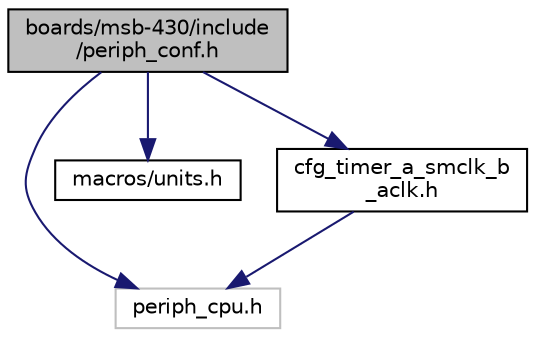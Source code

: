 digraph "boards/msb-430/include/periph_conf.h"
{
 // LATEX_PDF_SIZE
  edge [fontname="Helvetica",fontsize="10",labelfontname="Helvetica",labelfontsize="10"];
  node [fontname="Helvetica",fontsize="10",shape=record];
  Node1 [label="boards/msb-430/include\l/periph_conf.h",height=0.2,width=0.4,color="black", fillcolor="grey75", style="filled", fontcolor="black",tooltip="MSB-430 peripheral configuration."];
  Node1 -> Node2 [color="midnightblue",fontsize="10",style="solid",fontname="Helvetica"];
  Node2 [label="periph_cpu.h",height=0.2,width=0.4,color="grey75", fillcolor="white", style="filled",tooltip=" "];
  Node1 -> Node3 [color="midnightblue",fontsize="10",style="solid",fontname="Helvetica"];
  Node3 [label="macros/units.h",height=0.2,width=0.4,color="black", fillcolor="white", style="filled",URL="$units_8h.html",tooltip="Unit helper macros."];
  Node1 -> Node4 [color="midnightblue",fontsize="10",style="solid",fontname="Helvetica"];
  Node4 [label="cfg_timer_a_smclk_b\l_aclk.h",height=0.2,width=0.4,color="black", fillcolor="white", style="filled",URL="$cfg__timer__a__smclk__b__aclk_8h.html",tooltip="Common timer configuration for TIMER_A clocked by SMCLK and TIMER_B clocked by ACLK."];
  Node4 -> Node2 [color="midnightblue",fontsize="10",style="solid",fontname="Helvetica"];
}
